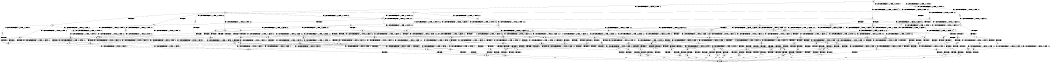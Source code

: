digraph BCG {
size = "7, 10.5";
center = TRUE;
node [shape = circle];
0 [peripheries = 2];
0 -> 1 [label = "EX !0 !ATOMIC_EXCH_BRANCH (1, +1, TRUE, +0, 2, TRUE) !:0:"];
0 -> 2 [label = "EX !1 !ATOMIC_EXCH_BRANCH (1, +0, TRUE, +0, 1, TRUE) !:0:"];
0 -> 3 [label = "EX !2 !ATOMIC_EXCH_BRANCH (1, +0, FALSE, +0, 3, TRUE) !:0:"];
0 -> 4 [label = "EX !0 !ATOMIC_EXCH_BRANCH (1, +1, TRUE, +0, 2, TRUE) !:0:"];
1 -> 5 [label = "TERMINATE !0"];
2 -> 6 [label = "EX !0 !ATOMIC_EXCH_BRANCH (1, +1, TRUE, +0, 2, TRUE) !:0:1:"];
2 -> 7 [label = "EX !2 !ATOMIC_EXCH_BRANCH (1, +0, FALSE, +0, 3, TRUE) !:0:1:"];
2 -> 8 [label = "EX !0 !ATOMIC_EXCH_BRANCH (1, +1, TRUE, +0, 2, TRUE) !:0:1:"];
2 -> 2 [label = "EX !1 !ATOMIC_EXCH_BRANCH (1, +0, TRUE, +0, 1, TRUE) !:0:1:"];
3 -> 9 [label = "EX !0 !ATOMIC_EXCH_BRANCH (1, +1, TRUE, +0, 2, TRUE) !:0:2:"];
3 -> 10 [label = "TERMINATE !2"];
3 -> 11 [label = "EX !1 !ATOMIC_EXCH_BRANCH (1, +0, TRUE, +0, 1, TRUE) !:0:2:"];
3 -> 12 [label = "EX !0 !ATOMIC_EXCH_BRANCH (1, +1, TRUE, +0, 2, TRUE) !:0:2:"];
4 -> 5 [label = "TERMINATE !0"];
4 -> 13 [label = "TERMINATE !0"];
4 -> 14 [label = "EX !1 !ATOMIC_EXCH_BRANCH (1, +0, TRUE, +0, 1, FALSE) !:0:"];
4 -> 15 [label = "EX !2 !ATOMIC_EXCH_BRANCH (1, +0, FALSE, +0, 3, FALSE) !:0:"];
5 -> 16 [label = "EX !1 !ATOMIC_EXCH_BRANCH (1, +0, TRUE, +0, 1, FALSE) !:1:"];
6 -> 17 [label = "EX !1 !ATOMIC_EXCH_BRANCH (1, +0, TRUE, +0, 1, FALSE) !:0:1:"];
7 -> 18 [label = "EX !1 !ATOMIC_EXCH_BRANCH (1, +0, TRUE, +0, 1, TRUE) !:0:1:2:"];
7 -> 19 [label = "TERMINATE !2"];
7 -> 20 [label = "EX !0 !ATOMIC_EXCH_BRANCH (1, +1, TRUE, +0, 2, TRUE) !:0:1:2:"];
7 -> 11 [label = "EX !1 !ATOMIC_EXCH_BRANCH (1, +0, TRUE, +0, 1, TRUE) !:0:1:2:"];
8 -> 17 [label = "EX !1 !ATOMIC_EXCH_BRANCH (1, +0, TRUE, +0, 1, FALSE) !:0:1:"];
8 -> 21 [label = "TERMINATE !0"];
8 -> 22 [label = "EX !2 !ATOMIC_EXCH_BRANCH (1, +0, FALSE, +0, 3, FALSE) !:0:1:"];
8 -> 14 [label = "EX !1 !ATOMIC_EXCH_BRANCH (1, +0, TRUE, +0, 1, FALSE) !:0:1:"];
9 -> 23 [label = "TERMINATE !0"];
10 -> 24 [label = "EX !0 !ATOMIC_EXCH_BRANCH (1, +1, TRUE, +0, 2, TRUE) !:0:"];
10 -> 25 [label = "EX !1 !ATOMIC_EXCH_BRANCH (1, +0, TRUE, +0, 1, TRUE) !:0:"];
10 -> 26 [label = "EX !0 !ATOMIC_EXCH_BRANCH (1, +1, TRUE, +0, 2, TRUE) !:0:"];
11 -> 27 [label = "EX !0 !ATOMIC_EXCH_BRANCH (1, +1, TRUE, +0, 2, TRUE) !:0:1:2:"];
11 -> 19 [label = "TERMINATE !2"];
11 -> 20 [label = "EX !0 !ATOMIC_EXCH_BRANCH (1, +1, TRUE, +0, 2, TRUE) !:0:1:2:"];
11 -> 11 [label = "EX !1 !ATOMIC_EXCH_BRANCH (1, +0, TRUE, +0, 1, TRUE) !:0:1:2:"];
12 -> 23 [label = "TERMINATE !0"];
12 -> 28 [label = "TERMINATE !2"];
12 -> 29 [label = "TERMINATE !0"];
12 -> 30 [label = "EX !1 !ATOMIC_EXCH_BRANCH (1, +0, TRUE, +0, 1, FALSE) !:0:2:"];
13 -> 16 [label = "EX !1 !ATOMIC_EXCH_BRANCH (1, +0, TRUE, +0, 1, FALSE) !:1:"];
13 -> 31 [label = "EX !2 !ATOMIC_EXCH_BRANCH (1, +0, FALSE, +0, 3, FALSE) !:1:"];
13 -> 32 [label = "EX !1 !ATOMIC_EXCH_BRANCH (1, +0, TRUE, +0, 1, FALSE) !:1:"];
14 -> 33 [label = "TERMINATE !0"];
14 -> 34 [label = "TERMINATE !1"];
14 -> 35 [label = "TERMINATE !0"];
14 -> 36 [label = "EX !2 !ATOMIC_EXCH_BRANCH (1, +0, FALSE, +0, 3, TRUE) !:0:1:"];
15 -> 37 [label = "EX !2 !ATOMIC_EXCH_BRANCH (1, +1, TRUE, +0, 3, FALSE) !:0:2:"];
15 -> 38 [label = "TERMINATE !0"];
15 -> 39 [label = "EX !1 !ATOMIC_EXCH_BRANCH (1, +0, TRUE, +0, 1, FALSE) !:0:2:"];
15 -> 40 [label = "EX !2 !ATOMIC_EXCH_BRANCH (1, +1, TRUE, +0, 3, FALSE) !:0:2:"];
16 -> 41 [label = "TERMINATE !1"];
17 -> 33 [label = "TERMINATE !0"];
18 -> 27 [label = "EX !0 !ATOMIC_EXCH_BRANCH (1, +1, TRUE, +0, 2, TRUE) !:0:1:2:"];
19 -> 42 [label = "EX !1 !ATOMIC_EXCH_BRANCH (1, +0, TRUE, +0, 1, TRUE) !:0:1:"];
19 -> 43 [label = "EX !0 !ATOMIC_EXCH_BRANCH (1, +1, TRUE, +0, 2, TRUE) !:0:1:"];
19 -> 25 [label = "EX !1 !ATOMIC_EXCH_BRANCH (1, +0, TRUE, +0, 1, TRUE) !:0:1:"];
20 -> 44 [label = "EX !1 !ATOMIC_EXCH_BRANCH (1, +0, TRUE, +0, 1, FALSE) !:0:1:2:"];
20 -> 45 [label = "TERMINATE !2"];
20 -> 46 [label = "TERMINATE !0"];
20 -> 30 [label = "EX !1 !ATOMIC_EXCH_BRANCH (1, +0, TRUE, +0, 1, FALSE) !:0:1:2:"];
21 -> 16 [label = "EX !1 !ATOMIC_EXCH_BRANCH (1, +0, TRUE, +0, 1, FALSE) !:1:"];
21 -> 47 [label = "EX !2 !ATOMIC_EXCH_BRANCH (1, +0, FALSE, +0, 3, FALSE) !:1:"];
21 -> 32 [label = "EX !1 !ATOMIC_EXCH_BRANCH (1, +0, TRUE, +0, 1, FALSE) !:1:"];
22 -> 48 [label = "EX !1 !ATOMIC_EXCH_BRANCH (1, +0, TRUE, +0, 1, FALSE) !:0:1:2:"];
22 -> 49 [label = "TERMINATE !0"];
22 -> 50 [label = "EX !2 !ATOMIC_EXCH_BRANCH (1, +1, TRUE, +0, 3, FALSE) !:0:1:2:"];
22 -> 39 [label = "EX !1 !ATOMIC_EXCH_BRANCH (1, +0, TRUE, +0, 1, FALSE) !:0:1:2:"];
23 -> 51 [label = "EX !1 !ATOMIC_EXCH_BRANCH (1, +0, TRUE, +0, 1, FALSE) !:1:2:"];
24 -> 52 [label = "TERMINATE !0"];
25 -> 53 [label = "EX !0 !ATOMIC_EXCH_BRANCH (1, +1, TRUE, +0, 2, TRUE) !:0:1:"];
25 -> 43 [label = "EX !0 !ATOMIC_EXCH_BRANCH (1, +1, TRUE, +0, 2, TRUE) !:0:1:"];
25 -> 25 [label = "EX !1 !ATOMIC_EXCH_BRANCH (1, +0, TRUE, +0, 1, TRUE) !:0:1:"];
26 -> 52 [label = "TERMINATE !0"];
26 -> 54 [label = "TERMINATE !0"];
26 -> 55 [label = "EX !1 !ATOMIC_EXCH_BRANCH (1, +0, TRUE, +0, 1, FALSE) !:0:"];
27 -> 44 [label = "EX !1 !ATOMIC_EXCH_BRANCH (1, +0, TRUE, +0, 1, FALSE) !:0:1:2:"];
28 -> 52 [label = "TERMINATE !0"];
28 -> 54 [label = "TERMINATE !0"];
28 -> 55 [label = "EX !1 !ATOMIC_EXCH_BRANCH (1, +0, TRUE, +0, 1, FALSE) !:0:"];
29 -> 51 [label = "EX !1 !ATOMIC_EXCH_BRANCH (1, +0, TRUE, +0, 1, FALSE) !:1:2:"];
29 -> 56 [label = "TERMINATE !2"];
29 -> 57 [label = "EX !1 !ATOMIC_EXCH_BRANCH (1, +0, TRUE, +0, 1, FALSE) !:1:2:"];
30 -> 58 [label = "TERMINATE !0"];
30 -> 59 [label = "TERMINATE !1"];
30 -> 60 [label = "TERMINATE !2"];
30 -> 61 [label = "TERMINATE !0"];
31 -> 62 [label = "EX !2 !ATOMIC_EXCH_BRANCH (1, +1, TRUE, +0, 3, FALSE) !:1:2:"];
31 -> 63 [label = "EX !1 !ATOMIC_EXCH_BRANCH (1, +0, TRUE, +0, 1, FALSE) !:1:2:"];
31 -> 64 [label = "EX !2 !ATOMIC_EXCH_BRANCH (1, +1, TRUE, +0, 3, FALSE) !:1:2:"];
32 -> 41 [label = "TERMINATE !1"];
32 -> 65 [label = "TERMINATE !1"];
32 -> 66 [label = "EX !2 !ATOMIC_EXCH_BRANCH (1, +0, FALSE, +0, 3, TRUE) !:1:"];
33 -> 41 [label = "TERMINATE !1"];
34 -> 67 [label = "TERMINATE !0"];
34 -> 68 [label = "TERMINATE !0"];
34 -> 69 [label = "EX !2 !ATOMIC_EXCH_BRANCH (1, +0, FALSE, +0, 3, TRUE) !:0:"];
35 -> 41 [label = "TERMINATE !1"];
35 -> 65 [label = "TERMINATE !1"];
35 -> 66 [label = "EX !2 !ATOMIC_EXCH_BRANCH (1, +0, FALSE, +0, 3, TRUE) !:1:"];
36 -> 58 [label = "TERMINATE !0"];
36 -> 59 [label = "TERMINATE !1"];
36 -> 60 [label = "TERMINATE !2"];
36 -> 61 [label = "TERMINATE !0"];
37 -> 23 [label = "TERMINATE !0"];
38 -> 62 [label = "EX !2 !ATOMIC_EXCH_BRANCH (1, +1, TRUE, +0, 3, FALSE) !:1:2:"];
38 -> 63 [label = "EX !1 !ATOMIC_EXCH_BRANCH (1, +0, TRUE, +0, 1, FALSE) !:1:2:"];
38 -> 64 [label = "EX !2 !ATOMIC_EXCH_BRANCH (1, +1, TRUE, +0, 3, FALSE) !:1:2:"];
39 -> 70 [label = "EX !2 !ATOMIC_EXCH_BRANCH (1, +1, TRUE, +0, 3, TRUE) !:0:1:2:"];
39 -> 71 [label = "TERMINATE !1"];
39 -> 72 [label = "TERMINATE !0"];
39 -> 73 [label = "EX !2 !ATOMIC_EXCH_BRANCH (1, +1, TRUE, +0, 3, TRUE) !:0:1:2:"];
40 -> 23 [label = "TERMINATE !0"];
40 -> 28 [label = "TERMINATE !2"];
40 -> 29 [label = "TERMINATE !0"];
40 -> 30 [label = "EX !1 !ATOMIC_EXCH_BRANCH (1, +0, TRUE, +0, 1, FALSE) !:0:2:"];
41 -> 74 [label = "EX !2 !ATOMIC_EXCH_BRANCH (1, +0, FALSE, +0, 3, TRUE) !:2:"];
42 -> 53 [label = "EX !0 !ATOMIC_EXCH_BRANCH (1, +1, TRUE, +0, 2, TRUE) !:0:1:"];
43 -> 75 [label = "EX !1 !ATOMIC_EXCH_BRANCH (1, +0, TRUE, +0, 1, FALSE) !:0:1:"];
43 -> 76 [label = "TERMINATE !0"];
43 -> 55 [label = "EX !1 !ATOMIC_EXCH_BRANCH (1, +0, TRUE, +0, 1, FALSE) !:0:1:"];
44 -> 58 [label = "TERMINATE !0"];
45 -> 75 [label = "EX !1 !ATOMIC_EXCH_BRANCH (1, +0, TRUE, +0, 1, FALSE) !:0:1:"];
45 -> 76 [label = "TERMINATE !0"];
45 -> 55 [label = "EX !1 !ATOMIC_EXCH_BRANCH (1, +0, TRUE, +0, 1, FALSE) !:0:1:"];
46 -> 51 [label = "EX !1 !ATOMIC_EXCH_BRANCH (1, +0, TRUE, +0, 1, FALSE) !:1:2:"];
46 -> 77 [label = "TERMINATE !2"];
46 -> 57 [label = "EX !1 !ATOMIC_EXCH_BRANCH (1, +0, TRUE, +0, 1, FALSE) !:1:2:"];
47 -> 78 [label = "EX !1 !ATOMIC_EXCH_BRANCH (1, +0, TRUE, +0, 1, FALSE) !:1:2:"];
47 -> 79 [label = "EX !2 !ATOMIC_EXCH_BRANCH (1, +1, TRUE, +0, 3, FALSE) !:1:2:"];
47 -> 63 [label = "EX !1 !ATOMIC_EXCH_BRANCH (1, +0, TRUE, +0, 1, FALSE) !:1:2:"];
48 -> 70 [label = "EX !2 !ATOMIC_EXCH_BRANCH (1, +1, TRUE, +0, 3, TRUE) !:0:1:2:"];
49 -> 78 [label = "EX !1 !ATOMIC_EXCH_BRANCH (1, +0, TRUE, +0, 1, FALSE) !:1:2:"];
49 -> 79 [label = "EX !2 !ATOMIC_EXCH_BRANCH (1, +1, TRUE, +0, 3, FALSE) !:1:2:"];
49 -> 63 [label = "EX !1 !ATOMIC_EXCH_BRANCH (1, +0, TRUE, +0, 1, FALSE) !:1:2:"];
50 -> 44 [label = "EX !1 !ATOMIC_EXCH_BRANCH (1, +0, TRUE, +0, 1, FALSE) !:0:1:2:"];
50 -> 45 [label = "TERMINATE !2"];
50 -> 46 [label = "TERMINATE !0"];
50 -> 30 [label = "EX !1 !ATOMIC_EXCH_BRANCH (1, +0, TRUE, +0, 1, FALSE) !:0:1:2:"];
51 -> 80 [label = "TERMINATE !2"];
52 -> 81 [label = "EX !1 !ATOMIC_EXCH_BRANCH (1, +0, TRUE, +0, 1, FALSE) !:1:"];
53 -> 75 [label = "EX !1 !ATOMIC_EXCH_BRANCH (1, +0, TRUE, +0, 1, FALSE) !:0:1:"];
54 -> 81 [label = "EX !1 !ATOMIC_EXCH_BRANCH (1, +0, TRUE, +0, 1, FALSE) !:1:"];
54 -> 82 [label = "EX !1 !ATOMIC_EXCH_BRANCH (1, +0, TRUE, +0, 1, FALSE) !:1:"];
55 -> 83 [label = "TERMINATE !0"];
55 -> 84 [label = "TERMINATE !1"];
55 -> 85 [label = "TERMINATE !0"];
56 -> 81 [label = "EX !1 !ATOMIC_EXCH_BRANCH (1, +0, TRUE, +0, 1, FALSE) !:1:"];
56 -> 82 [label = "EX !1 !ATOMIC_EXCH_BRANCH (1, +0, TRUE, +0, 1, FALSE) !:1:"];
57 -> 80 [label = "TERMINATE !2"];
57 -> 86 [label = "TERMINATE !1"];
57 -> 87 [label = "TERMINATE !2"];
58 -> 80 [label = "TERMINATE !2"];
59 -> 88 [label = "TERMINATE !0"];
59 -> 89 [label = "TERMINATE !2"];
59 -> 90 [label = "TERMINATE !0"];
60 -> 83 [label = "TERMINATE !0"];
60 -> 84 [label = "TERMINATE !1"];
60 -> 85 [label = "TERMINATE !0"];
61 -> 80 [label = "TERMINATE !2"];
61 -> 86 [label = "TERMINATE !1"];
61 -> 87 [label = "TERMINATE !2"];
62 -> 51 [label = "EX !1 !ATOMIC_EXCH_BRANCH (1, +0, TRUE, +0, 1, FALSE) !:1:2:"];
63 -> 91 [label = "EX !2 !ATOMIC_EXCH_BRANCH (1, +1, TRUE, +0, 3, TRUE) !:1:2:"];
63 -> 92 [label = "TERMINATE !1"];
63 -> 93 [label = "EX !2 !ATOMIC_EXCH_BRANCH (1, +1, TRUE, +0, 3, TRUE) !:1:2:"];
64 -> 51 [label = "EX !1 !ATOMIC_EXCH_BRANCH (1, +0, TRUE, +0, 1, FALSE) !:1:2:"];
64 -> 56 [label = "TERMINATE !2"];
64 -> 57 [label = "EX !1 !ATOMIC_EXCH_BRANCH (1, +0, TRUE, +0, 1, FALSE) !:1:2:"];
65 -> 74 [label = "EX !2 !ATOMIC_EXCH_BRANCH (1, +0, FALSE, +0, 3, TRUE) !:2:"];
65 -> 94 [label = "EX !2 !ATOMIC_EXCH_BRANCH (1, +0, FALSE, +0, 3, TRUE) !:2:"];
66 -> 80 [label = "TERMINATE !2"];
66 -> 86 [label = "TERMINATE !1"];
66 -> 87 [label = "TERMINATE !2"];
67 -> 95 [label = "EX !2 !ATOMIC_EXCH_BRANCH (1, +0, FALSE, +0, 3, TRUE) !:1:2:"];
68 -> 95 [label = "EX !2 !ATOMIC_EXCH_BRANCH (1, +0, FALSE, +0, 3, TRUE) !:1:2:"];
68 -> 96 [label = "EX !2 !ATOMIC_EXCH_BRANCH (1, +0, FALSE, +0, 3, TRUE) !:1:2:"];
69 -> 88 [label = "TERMINATE !0"];
69 -> 89 [label = "TERMINATE !2"];
69 -> 90 [label = "TERMINATE !0"];
70 -> 97 [label = "TERMINATE !0"];
71 -> 98 [label = "EX !2 !ATOMIC_EXCH_BRANCH (1, +1, TRUE, +0, 3, TRUE) !:0:2:"];
71 -> 99 [label = "TERMINATE !0"];
71 -> 100 [label = "EX !2 !ATOMIC_EXCH_BRANCH (1, +1, TRUE, +0, 3, TRUE) !:0:2:"];
72 -> 91 [label = "EX !2 !ATOMIC_EXCH_BRANCH (1, +1, TRUE, +0, 3, TRUE) !:1:2:"];
72 -> 92 [label = "TERMINATE !1"];
72 -> 93 [label = "EX !2 !ATOMIC_EXCH_BRANCH (1, +1, TRUE, +0, 3, TRUE) !:1:2:"];
73 -> 97 [label = "TERMINATE !0"];
73 -> 101 [label = "TERMINATE !1"];
73 -> 102 [label = "TERMINATE !2"];
73 -> 103 [label = "TERMINATE !0"];
74 -> 104 [label = "TERMINATE !2"];
75 -> 83 [label = "TERMINATE !0"];
76 -> 81 [label = "EX !1 !ATOMIC_EXCH_BRANCH (1, +0, TRUE, +0, 1, FALSE) !:1:"];
76 -> 82 [label = "EX !1 !ATOMIC_EXCH_BRANCH (1, +0, TRUE, +0, 1, FALSE) !:1:"];
77 -> 81 [label = "EX !1 !ATOMIC_EXCH_BRANCH (1, +0, TRUE, +0, 1, FALSE) !:1:"];
77 -> 82 [label = "EX !1 !ATOMIC_EXCH_BRANCH (1, +0, TRUE, +0, 1, FALSE) !:1:"];
78 -> 91 [label = "EX !2 !ATOMIC_EXCH_BRANCH (1, +1, TRUE, +0, 3, TRUE) !:1:2:"];
79 -> 51 [label = "EX !1 !ATOMIC_EXCH_BRANCH (1, +0, TRUE, +0, 1, FALSE) !:1:2:"];
79 -> 77 [label = "TERMINATE !2"];
79 -> 57 [label = "EX !1 !ATOMIC_EXCH_BRANCH (1, +0, TRUE, +0, 1, FALSE) !:1:2:"];
80 -> 105 [label = "TERMINATE !1"];
81 -> 105 [label = "TERMINATE !1"];
82 -> 105 [label = "TERMINATE !1"];
82 -> 106 [label = "TERMINATE !1"];
83 -> 105 [label = "TERMINATE !1"];
84 -> 107 [label = "TERMINATE !0"];
84 -> 108 [label = "TERMINATE !0"];
85 -> 105 [label = "TERMINATE !1"];
85 -> 106 [label = "TERMINATE !1"];
86 -> 104 [label = "TERMINATE !2"];
86 -> 109 [label = "TERMINATE !2"];
87 -> 105 [label = "TERMINATE !1"];
87 -> 106 [label = "TERMINATE !1"];
88 -> 110 [label = "TERMINATE !2"];
89 -> 107 [label = "TERMINATE !0"];
89 -> 108 [label = "TERMINATE !0"];
90 -> 110 [label = "TERMINATE !2"];
90 -> 111 [label = "TERMINATE !2"];
91 -> 112 [label = "TERMINATE !2"];
92 -> 113 [label = "EX !2 !ATOMIC_EXCH_BRANCH (1, +1, TRUE, +0, 3, TRUE) !:2:"];
92 -> 114 [label = "EX !2 !ATOMIC_EXCH_BRANCH (1, +1, TRUE, +0, 3, TRUE) !:2:"];
93 -> 112 [label = "TERMINATE !2"];
93 -> 115 [label = "TERMINATE !1"];
93 -> 116 [label = "TERMINATE !2"];
94 -> 104 [label = "TERMINATE !2"];
94 -> 109 [label = "TERMINATE !2"];
95 -> 110 [label = "TERMINATE !2"];
96 -> 110 [label = "TERMINATE !2"];
96 -> 111 [label = "TERMINATE !2"];
97 -> 112 [label = "TERMINATE !2"];
98 -> 117 [label = "TERMINATE !0"];
99 -> 118 [label = "EX !2 !ATOMIC_EXCH_BRANCH (1, +1, TRUE, +0, 3, TRUE) !:1:2:"];
99 -> 119 [label = "EX !2 !ATOMIC_EXCH_BRANCH (1, +1, TRUE, +0, 3, TRUE) !:1:2:"];
100 -> 117 [label = "TERMINATE !0"];
100 -> 120 [label = "TERMINATE !2"];
100 -> 121 [label = "TERMINATE !0"];
101 -> 117 [label = "TERMINATE !0"];
101 -> 120 [label = "TERMINATE !2"];
101 -> 121 [label = "TERMINATE !0"];
102 -> 122 [label = "TERMINATE !0"];
102 -> 123 [label = "TERMINATE !1"];
102 -> 124 [label = "TERMINATE !0"];
103 -> 112 [label = "TERMINATE !2"];
103 -> 115 [label = "TERMINATE !1"];
103 -> 116 [label = "TERMINATE !2"];
104 -> 125 [label = "exit"];
105 -> 125 [label = "exit"];
106 -> 125 [label = "exit"];
107 -> 125 [label = "exit"];
108 -> 125 [label = "exit"];
109 -> 125 [label = "exit"];
110 -> 125 [label = "exit"];
111 -> 125 [label = "exit"];
112 -> 126 [label = "TERMINATE !1"];
113 -> 127 [label = "TERMINATE !2"];
114 -> 127 [label = "TERMINATE !2"];
114 -> 128 [label = "TERMINATE !2"];
115 -> 127 [label = "TERMINATE !2"];
115 -> 128 [label = "TERMINATE !2"];
116 -> 126 [label = "TERMINATE !1"];
116 -> 129 [label = "TERMINATE !1"];
117 -> 130 [label = "TERMINATE !2"];
118 -> 130 [label = "TERMINATE !2"];
119 -> 130 [label = "TERMINATE !2"];
119 -> 131 [label = "TERMINATE !2"];
120 -> 132 [label = "TERMINATE !0"];
120 -> 133 [label = "TERMINATE !0"];
121 -> 130 [label = "TERMINATE !2"];
121 -> 131 [label = "TERMINATE !2"];
122 -> 126 [label = "TERMINATE !1"];
123 -> 132 [label = "TERMINATE !0"];
123 -> 133 [label = "TERMINATE !0"];
124 -> 126 [label = "TERMINATE !1"];
124 -> 129 [label = "TERMINATE !1"];
126 -> 125 [label = "exit"];
127 -> 125 [label = "exit"];
128 -> 125 [label = "exit"];
129 -> 125 [label = "exit"];
130 -> 125 [label = "exit"];
131 -> 125 [label = "exit"];
132 -> 125 [label = "exit"];
133 -> 125 [label = "exit"];
}
